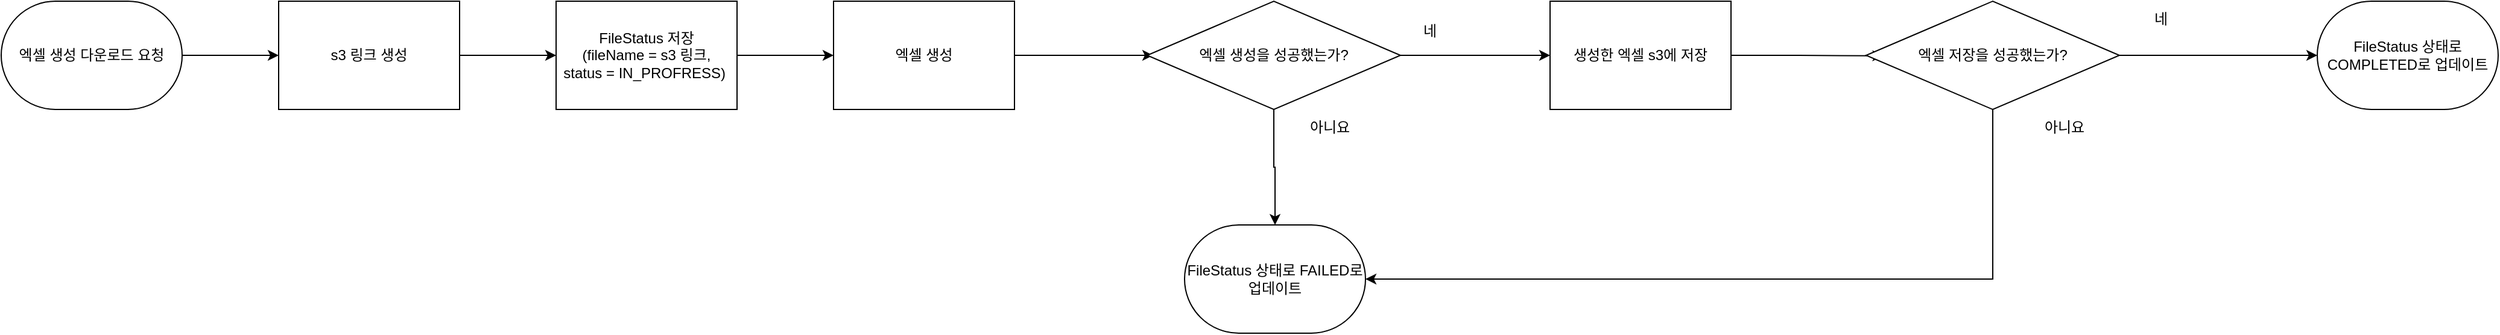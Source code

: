 <mxfile version="24.7.17">
  <diagram name="Page-1" id="52a04d89-c75d-2922-d76d-85b35f80e030">
    <mxGraphModel dx="2598" dy="1315" grid="1" gridSize="10" guides="1" tooltips="1" connect="1" arrows="1" fold="1" page="1" pageScale="1" pageWidth="1100" pageHeight="850" background="none" math="0" shadow="0">
      <root>
        <mxCell id="0" />
        <mxCell id="1" parent="0" />
        <mxCell id="_Us3okKPnGzRXpjv-Bfy-1" value="" style="edgeStyle=orthogonalEdgeStyle;rounded=0;orthogonalLoop=1;jettySize=auto;html=1;fontFamily=Helvetica;" edge="1" parent="1" source="_Us3okKPnGzRXpjv-Bfy-2" target="_Us3okKPnGzRXpjv-Bfy-15">
          <mxGeometry relative="1" as="geometry" />
        </mxCell>
        <mxCell id="_Us3okKPnGzRXpjv-Bfy-2" value="엑셀 생성 다운로드 요청" style="rounded=1;whiteSpace=wrap;html=1;arcSize=50;fontFamily=Helvetica;" vertex="1" parent="1">
          <mxGeometry x="40" y="40" width="150" height="90" as="geometry" />
        </mxCell>
        <mxCell id="_Us3okKPnGzRXpjv-Bfy-45" value="" style="edgeStyle=orthogonalEdgeStyle;rounded=0;orthogonalLoop=1;jettySize=auto;html=1;" edge="1" parent="1" source="_Us3okKPnGzRXpjv-Bfy-15" target="_Us3okKPnGzRXpjv-Bfy-44">
          <mxGeometry relative="1" as="geometry" />
        </mxCell>
        <mxCell id="_Us3okKPnGzRXpjv-Bfy-15" value="s3 링크 생성" style="whiteSpace=wrap;html=1;rounded=1;strokeColor=default;align=center;verticalAlign=middle;fontFamily=Helvetica;fontSize=12;fontColor=default;fillColor=default;arcSize=0;" vertex="1" parent="1">
          <mxGeometry x="270" y="40" width="150" height="90" as="geometry" />
        </mxCell>
        <mxCell id="_Us3okKPnGzRXpjv-Bfy-16" value="아니요" style="text;html=1;align=center;verticalAlign=middle;resizable=0;points=[];autosize=1;strokeColor=none;fillColor=none;fontFamily=Helvetica;" vertex="1" parent="1">
          <mxGeometry x="1111" y="130" width="60" height="30" as="geometry" />
        </mxCell>
        <mxCell id="_Us3okKPnGzRXpjv-Bfy-22" value="네" style="text;html=1;align=center;verticalAlign=middle;resizable=0;points=[];autosize=1;strokeColor=none;fillColor=none;fontFamily=Helvetica;" vertex="1" parent="1">
          <mxGeometry x="1203.57" y="50" width="40" height="30" as="geometry" />
        </mxCell>
        <mxCell id="_Us3okKPnGzRXpjv-Bfy-47" value="" style="edgeStyle=orthogonalEdgeStyle;rounded=0;orthogonalLoop=1;jettySize=auto;html=1;" edge="1" parent="1" source="_Us3okKPnGzRXpjv-Bfy-44" target="_Us3okKPnGzRXpjv-Bfy-46">
          <mxGeometry relative="1" as="geometry" />
        </mxCell>
        <mxCell id="_Us3okKPnGzRXpjv-Bfy-44" value="FileStatus 저장&lt;div&gt;(fileName = s3 링크,&lt;/div&gt;&lt;div&gt;status = IN_PROFRESS)&amp;nbsp;&lt;/div&gt;" style="whiteSpace=wrap;html=1;rounded=1;strokeColor=default;align=center;verticalAlign=middle;fontFamily=Helvetica;fontSize=12;fontColor=default;fillColor=default;arcSize=0;" vertex="1" parent="1">
          <mxGeometry x="500" y="40" width="150" height="90" as="geometry" />
        </mxCell>
        <mxCell id="_Us3okKPnGzRXpjv-Bfy-49" value="" style="edgeStyle=orthogonalEdgeStyle;rounded=0;orthogonalLoop=1;jettySize=auto;html=1;" edge="1" parent="1" source="_Us3okKPnGzRXpjv-Bfy-46">
          <mxGeometry relative="1" as="geometry">
            <mxPoint x="995" y="85" as="targetPoint" />
          </mxGeometry>
        </mxCell>
        <mxCell id="_Us3okKPnGzRXpjv-Bfy-46" value="엑셀 생성" style="whiteSpace=wrap;html=1;rounded=1;strokeColor=default;align=center;verticalAlign=middle;fontFamily=Helvetica;fontSize=12;fontColor=default;fillColor=default;arcSize=0;" vertex="1" parent="1">
          <mxGeometry x="730" y="40" width="150" height="90" as="geometry" />
        </mxCell>
        <mxCell id="_Us3okKPnGzRXpjv-Bfy-52" value="" style="edgeStyle=orthogonalEdgeStyle;rounded=0;orthogonalLoop=1;jettySize=auto;html=1;entryX=0;entryY=0.5;entryDx=0;entryDy=0;" edge="1" parent="1" source="_Us3okKPnGzRXpjv-Bfy-50" target="_Us3okKPnGzRXpjv-Bfy-57">
          <mxGeometry relative="1" as="geometry">
            <mxPoint x="1325" y="85" as="targetPoint" />
          </mxGeometry>
        </mxCell>
        <mxCell id="_Us3okKPnGzRXpjv-Bfy-55" value="" style="edgeStyle=orthogonalEdgeStyle;rounded=0;orthogonalLoop=1;jettySize=auto;html=1;" edge="1" parent="1" source="_Us3okKPnGzRXpjv-Bfy-50" target="_Us3okKPnGzRXpjv-Bfy-56">
          <mxGeometry relative="1" as="geometry">
            <mxPoint x="1095" y="225" as="targetPoint" />
          </mxGeometry>
        </mxCell>
        <mxCell id="_Us3okKPnGzRXpjv-Bfy-50" value="엑셀 생성을 성공했는가?" style="rhombus;whiteSpace=wrap;html=1;rounded=1;arcSize=0;fontFamily=Helvetica;" vertex="1" parent="1">
          <mxGeometry x="990" y="40" width="210" height="90" as="geometry" />
        </mxCell>
        <mxCell id="_Us3okKPnGzRXpjv-Bfy-56" value="FileStatus 상태로 FAILED로 업데이트" style="whiteSpace=wrap;html=1;rounded=1;strokeColor=default;align=center;verticalAlign=middle;fontFamily=Helvetica;fontSize=12;fontColor=default;fillColor=default;arcSize=50;" vertex="1" parent="1">
          <mxGeometry x="1021.0" y="226" width="150" height="90" as="geometry" />
        </mxCell>
        <mxCell id="_Us3okKPnGzRXpjv-Bfy-61" value="" style="edgeStyle=orthogonalEdgeStyle;rounded=0;orthogonalLoop=1;jettySize=auto;html=1;fontFamily=Helvetica;fontSize=12;fontColor=default;entryX=0.068;entryY=0.505;entryDx=0;entryDy=0;entryPerimeter=0;" edge="1" parent="1" source="_Us3okKPnGzRXpjv-Bfy-57" target="_Us3okKPnGzRXpjv-Bfy-59">
          <mxGeometry relative="1" as="geometry">
            <mxPoint x="1589" y="85" as="targetPoint" />
          </mxGeometry>
        </mxCell>
        <mxCell id="_Us3okKPnGzRXpjv-Bfy-57" value="생성한 엑셀 s3에 저장" style="whiteSpace=wrap;html=1;rounded=1;strokeColor=default;align=center;verticalAlign=middle;fontFamily=Helvetica;fontSize=12;fontColor=default;fillColor=default;arcSize=0;" vertex="1" parent="1">
          <mxGeometry x="1324.0" y="40" width="150" height="90" as="geometry" />
        </mxCell>
        <mxCell id="_Us3okKPnGzRXpjv-Bfy-65" value="" style="edgeStyle=orthogonalEdgeStyle;rounded=0;orthogonalLoop=1;jettySize=auto;html=1;fontFamily=Helvetica;fontSize=12;fontColor=default;entryX=1;entryY=0.5;entryDx=0;entryDy=0;" edge="1" parent="1" source="_Us3okKPnGzRXpjv-Bfy-59" target="_Us3okKPnGzRXpjv-Bfy-56">
          <mxGeometry relative="1" as="geometry">
            <mxPoint x="1691" y="255" as="targetPoint" />
            <Array as="points">
              <mxPoint x="1691" y="271" />
            </Array>
          </mxGeometry>
        </mxCell>
        <mxCell id="_Us3okKPnGzRXpjv-Bfy-67" value="" style="edgeStyle=orthogonalEdgeStyle;rounded=0;orthogonalLoop=1;jettySize=auto;html=1;fontFamily=Helvetica;fontSize=12;fontColor=default;" edge="1" parent="1" source="_Us3okKPnGzRXpjv-Bfy-59" target="_Us3okKPnGzRXpjv-Bfy-68">
          <mxGeometry relative="1" as="geometry" />
        </mxCell>
        <mxCell id="_Us3okKPnGzRXpjv-Bfy-59" value="엑셀 저장을 성공했는가?" style="rhombus;whiteSpace=wrap;html=1;rounded=1;arcSize=0;fontFamily=Helvetica;" vertex="1" parent="1">
          <mxGeometry x="1586" y="40" width="210" height="90" as="geometry" />
        </mxCell>
        <mxCell id="_Us3okKPnGzRXpjv-Bfy-62" value="아니요" style="text;html=1;align=center;verticalAlign=middle;resizable=0;points=[];autosize=1;strokeColor=none;fillColor=none;fontFamily=Helvetica;" vertex="1" parent="1">
          <mxGeometry x="1720" y="130" width="60" height="30" as="geometry" />
        </mxCell>
        <mxCell id="_Us3okKPnGzRXpjv-Bfy-63" value="네" style="text;html=1;align=center;verticalAlign=middle;resizable=0;points=[];autosize=1;strokeColor=none;fillColor=none;fontFamily=Helvetica;" vertex="1" parent="1">
          <mxGeometry x="1810" y="40" width="40" height="30" as="geometry" />
        </mxCell>
        <mxCell id="_Us3okKPnGzRXpjv-Bfy-68" value="FileStatus 상태로 COMPLETED로 업데이트" style="whiteSpace=wrap;html=1;rounded=1;strokeColor=default;align=center;verticalAlign=middle;fontFamily=Helvetica;fontSize=12;fontColor=default;fillColor=default;arcSize=50;" vertex="1" parent="1">
          <mxGeometry x="1960.0" y="40" width="150" height="90" as="geometry" />
        </mxCell>
      </root>
    </mxGraphModel>
  </diagram>
</mxfile>
